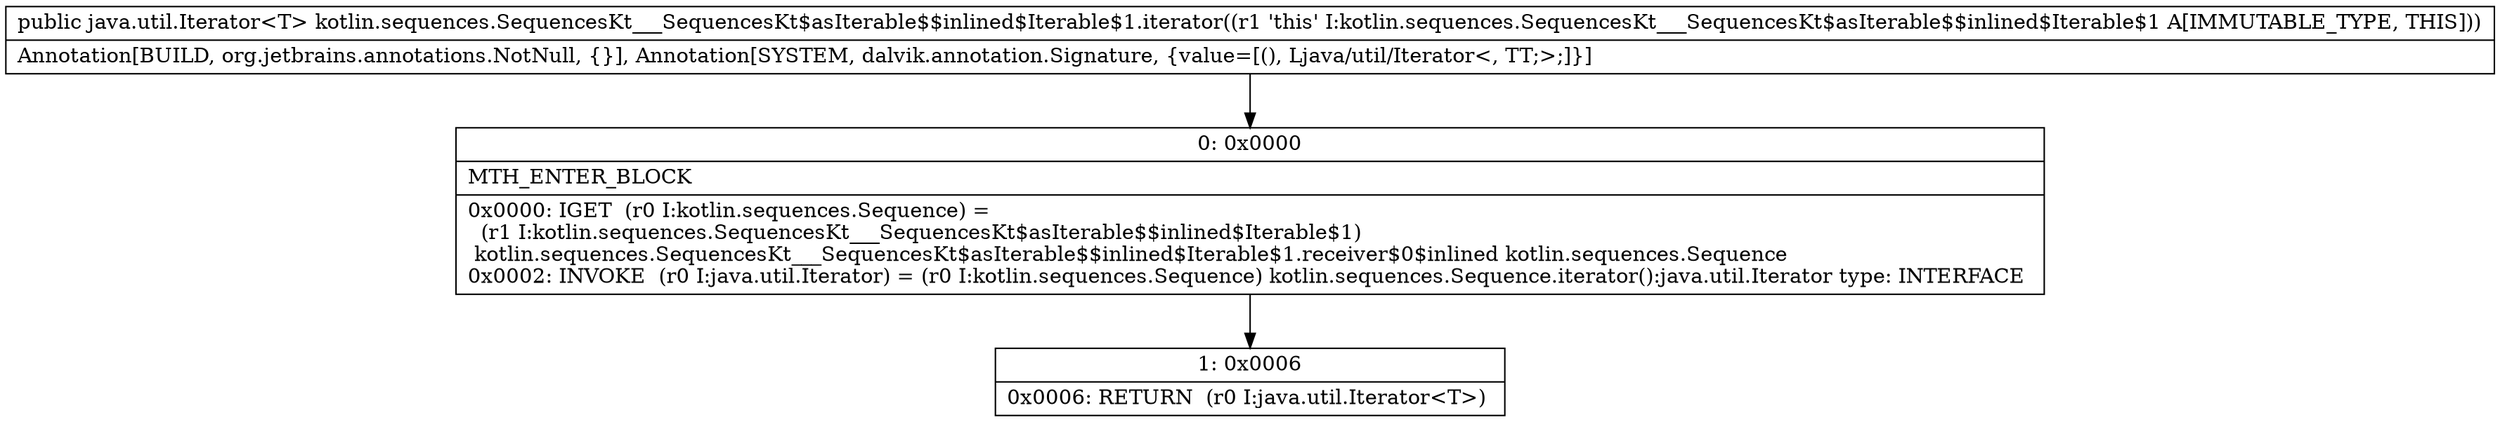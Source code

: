 digraph "CFG forkotlin.sequences.SequencesKt___SequencesKt$asIterable$$inlined$Iterable$1.iterator()Ljava\/util\/Iterator;" {
Node_0 [shape=record,label="{0\:\ 0x0000|MTH_ENTER_BLOCK\l|0x0000: IGET  (r0 I:kotlin.sequences.Sequence) = \l  (r1 I:kotlin.sequences.SequencesKt___SequencesKt$asIterable$$inlined$Iterable$1)\l kotlin.sequences.SequencesKt___SequencesKt$asIterable$$inlined$Iterable$1.receiver$0$inlined kotlin.sequences.Sequence \l0x0002: INVOKE  (r0 I:java.util.Iterator) = (r0 I:kotlin.sequences.Sequence) kotlin.sequences.Sequence.iterator():java.util.Iterator type: INTERFACE \l}"];
Node_1 [shape=record,label="{1\:\ 0x0006|0x0006: RETURN  (r0 I:java.util.Iterator\<T\>) \l}"];
MethodNode[shape=record,label="{public java.util.Iterator\<T\> kotlin.sequences.SequencesKt___SequencesKt$asIterable$$inlined$Iterable$1.iterator((r1 'this' I:kotlin.sequences.SequencesKt___SequencesKt$asIterable$$inlined$Iterable$1 A[IMMUTABLE_TYPE, THIS]))  | Annotation[BUILD, org.jetbrains.annotations.NotNull, \{\}], Annotation[SYSTEM, dalvik.annotation.Signature, \{value=[(), Ljava\/util\/Iterator\<, TT;\>;]\}]\l}"];
MethodNode -> Node_0;
Node_0 -> Node_1;
}

